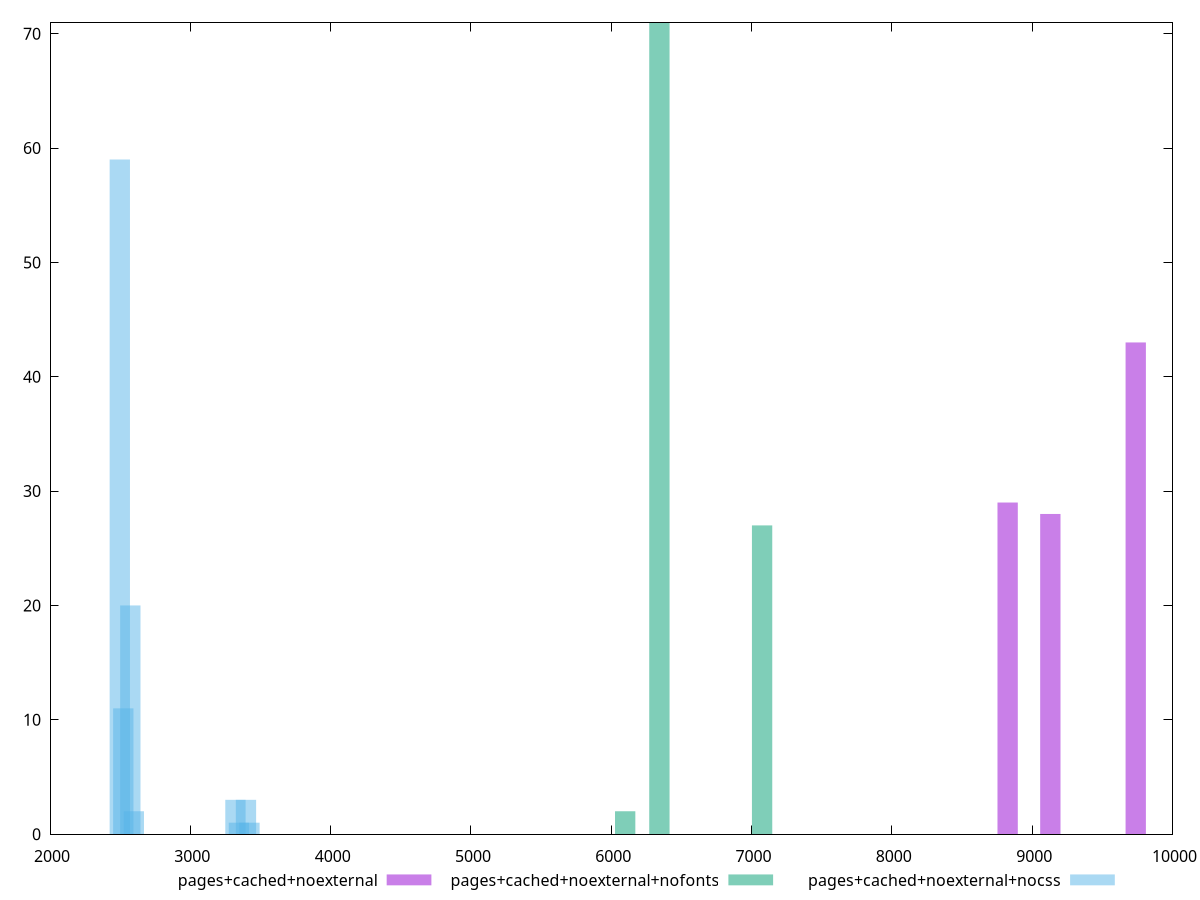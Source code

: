 $_pagesCachedNoexternal <<EOF
9738.00410229686 43
9129.378845903306 28
8825.06621770653 29
EOF
$_pagesCachedNoexternalNofonts <<EOF
6343.179337492864 71
7075.084645665118 27
6099.210901435446 2
EOF
$_pagesCachedNoexternalNocss <<EOF
2497.467696883748 59
2572.3917277902606 20
3396.5560677618973 3
3321.632036855385 3
3421.530744730735 1
2522.4423738525857 11
2597.3664047590983 2
3346.6067138242224 1
EOF
set key outside below
set terminal pngcairo
set output "report_00006_2020-11-02T20-21-41.718Z/largest-contentful-paint/largest-contentful-paint_pages+cached+noexternal_pages+cached+noexternal+nofonts_pages+cached+noexternal+nocss+hist.png"
set boxwidth 144.81072810826223
set style fill transparent solid 0.5 noborder
set yrange [0:71]
plot $_pagesCachedNoexternal title "pages+cached+noexternal" with boxes ,$_pagesCachedNoexternalNofonts title "pages+cached+noexternal+nofonts" with boxes ,$_pagesCachedNoexternalNocss title "pages+cached+noexternal+nocss" with boxes ,